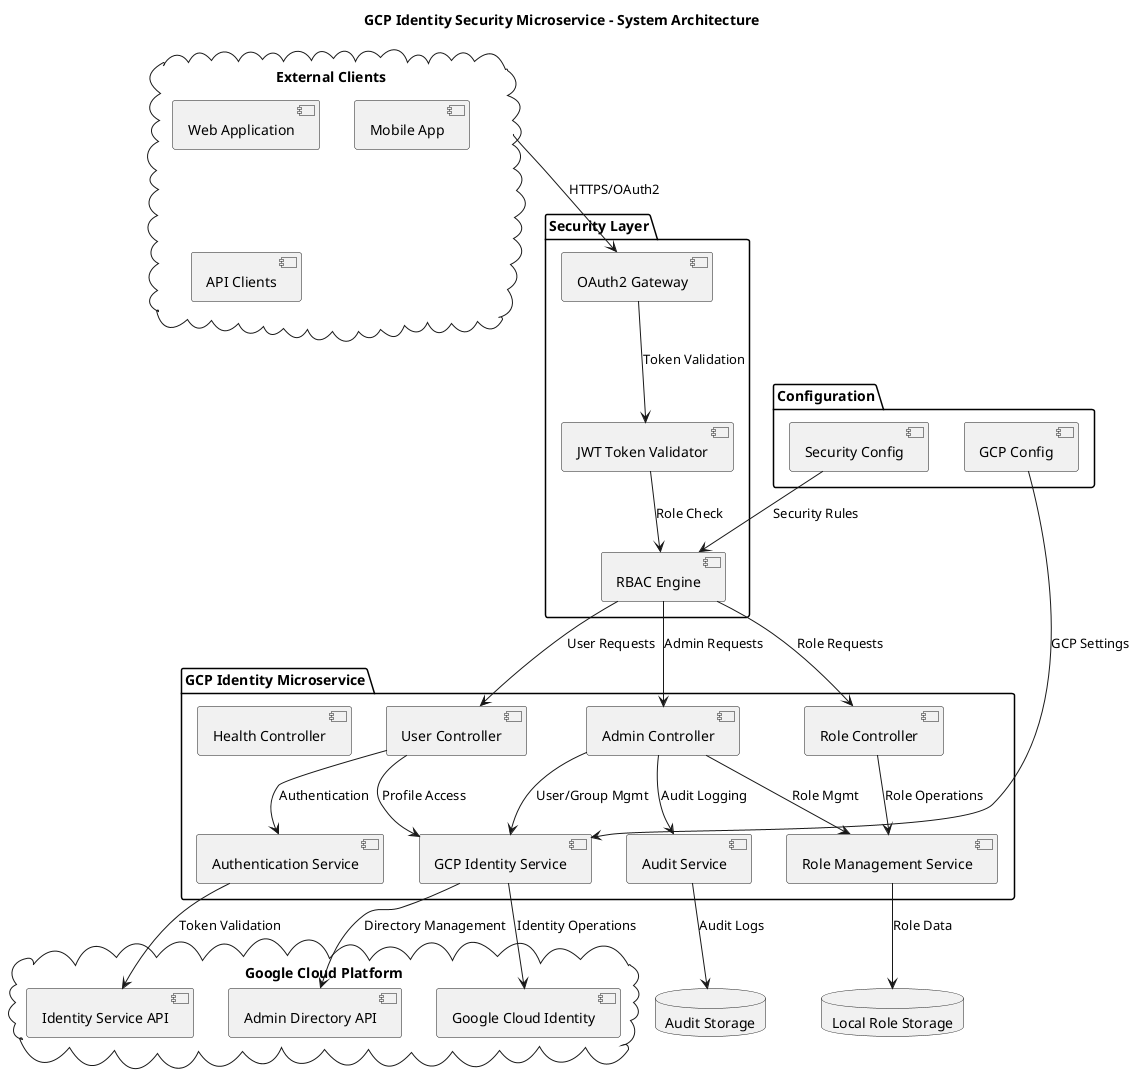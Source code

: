 @startuml system_architecture
!define RECTANGLE class
!define CLOUD cloud
!define DATABASE database
!define INTERFACE interface

title GCP Identity Security Microservice - System Architecture

CLOUD "External Clients" as clients {
  [Web Application]
  [Mobile App]
  [API Clients]
}

package "Security Layer" {
  [OAuth2 Gateway] as oauth2
  [JWT Token Validator] as jwt
  [RBAC Engine] as rbac
}

package "GCP Identity Microservice" {
  [Admin Controller] as admin_ctrl
  [User Controller] as user_ctrl
  [Role Controller] as role_ctrl
  [Health Controller] as health_ctrl
  
  [GCP Identity Service] as gcp_service
  [Role Management Service] as role_service
  [Authentication Service] as auth_service
  [Audit Service] as audit_service
}

package "Configuration" {
  [Security Config] as sec_config
  [GCP Config] as gcp_config
}

CLOUD "Google Cloud Platform" as gcp {
  [Google Cloud Identity] as gci
  [Admin Directory API] as admin_api
  [Identity Service API] as identity_api
}

DATABASE "Audit Storage" as audit_db
DATABASE "Local Role Storage" as role_db

' Client connections
clients --> oauth2 : HTTPS/OAuth2
oauth2 --> jwt : Token Validation
jwt --> rbac : Role Check

' Controller layer
rbac --> admin_ctrl : Admin Requests
rbac --> user_ctrl : User Requests
rbac --> role_ctrl : Role Requests

' Service layer
admin_ctrl --> gcp_service : User/Group Mgmt
admin_ctrl --> role_service : Role Mgmt
admin_ctrl --> audit_service : Audit Logging

user_ctrl --> gcp_service : Profile Access
user_ctrl --> auth_service : Authentication

role_ctrl --> role_service : Role Operations

' External integrations
gcp_service --> gci : Identity Operations
gcp_service --> admin_api : Directory Management
auth_service --> identity_api : Token Validation

' Configuration
sec_config --> rbac : Security Rules
gcp_config --> gcp_service : GCP Settings

' Storage
audit_service --> audit_db : Audit Logs
role_service --> role_db : Role Data

@enduml